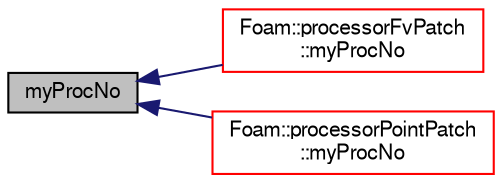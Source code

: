 digraph "myProcNo"
{
  bgcolor="transparent";
  edge [fontname="FreeSans",fontsize="10",labelfontname="FreeSans",labelfontsize="10"];
  node [fontname="FreeSans",fontsize="10",shape=record];
  rankdir="LR";
  Node1 [label="myProcNo",height=0.2,width=0.4,color="black", fillcolor="grey75", style="filled" fontcolor="black"];
  Node1 -> Node2 [dir="back",color="midnightblue",fontsize="10",style="solid",fontname="FreeSans"];
  Node2 [label="Foam::processorFvPatch\l::myProcNo",height=0.2,width=0.4,color="red",URL="$a01928.html#a5d9164f5561f6b0bd0e2cefea9d6e2d7",tooltip="Return processor number. "];
  Node1 -> Node3 [dir="back",color="midnightblue",fontsize="10",style="solid",fontname="FreeSans"];
  Node3 [label="Foam::processorPointPatch\l::myProcNo",height=0.2,width=0.4,color="red",URL="$a01936.html#a0919619296c5ba18a29b8061adc70f34",tooltip="Return processor number. "];
}
